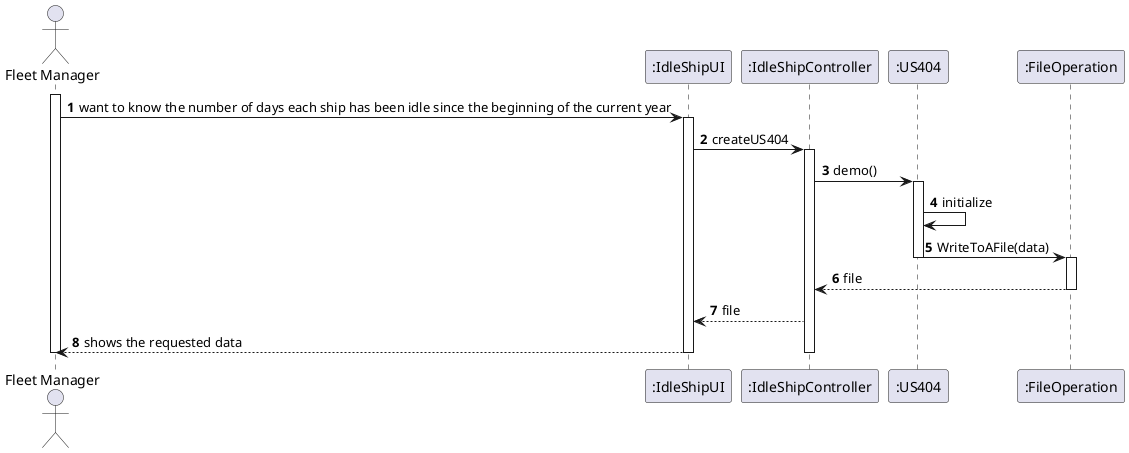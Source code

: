 @startuml
actor "Fleet Manager" as Adm
participant ":IdleShipUI" as System
participant ":IdleShipController" as SSC
participant ":US404" as us
participant ":FileOperation" as f

autonumber

activate Adm

Adm -> System: want to know the number of days each ship has been idle since the beginning of the current year

activate System

System -> SSC: createUS404

activate SSC

SSC -> us: demo()

activate us

us -> us: initialize

us -> f: WriteToAFile(data)

deactivate us

activate f

f --> SSC: file

deactivate f

SSC --> System: file

System --> Adm: shows the requested data

deactivate SSC

deactivate System

deactivate Adm
@enduml